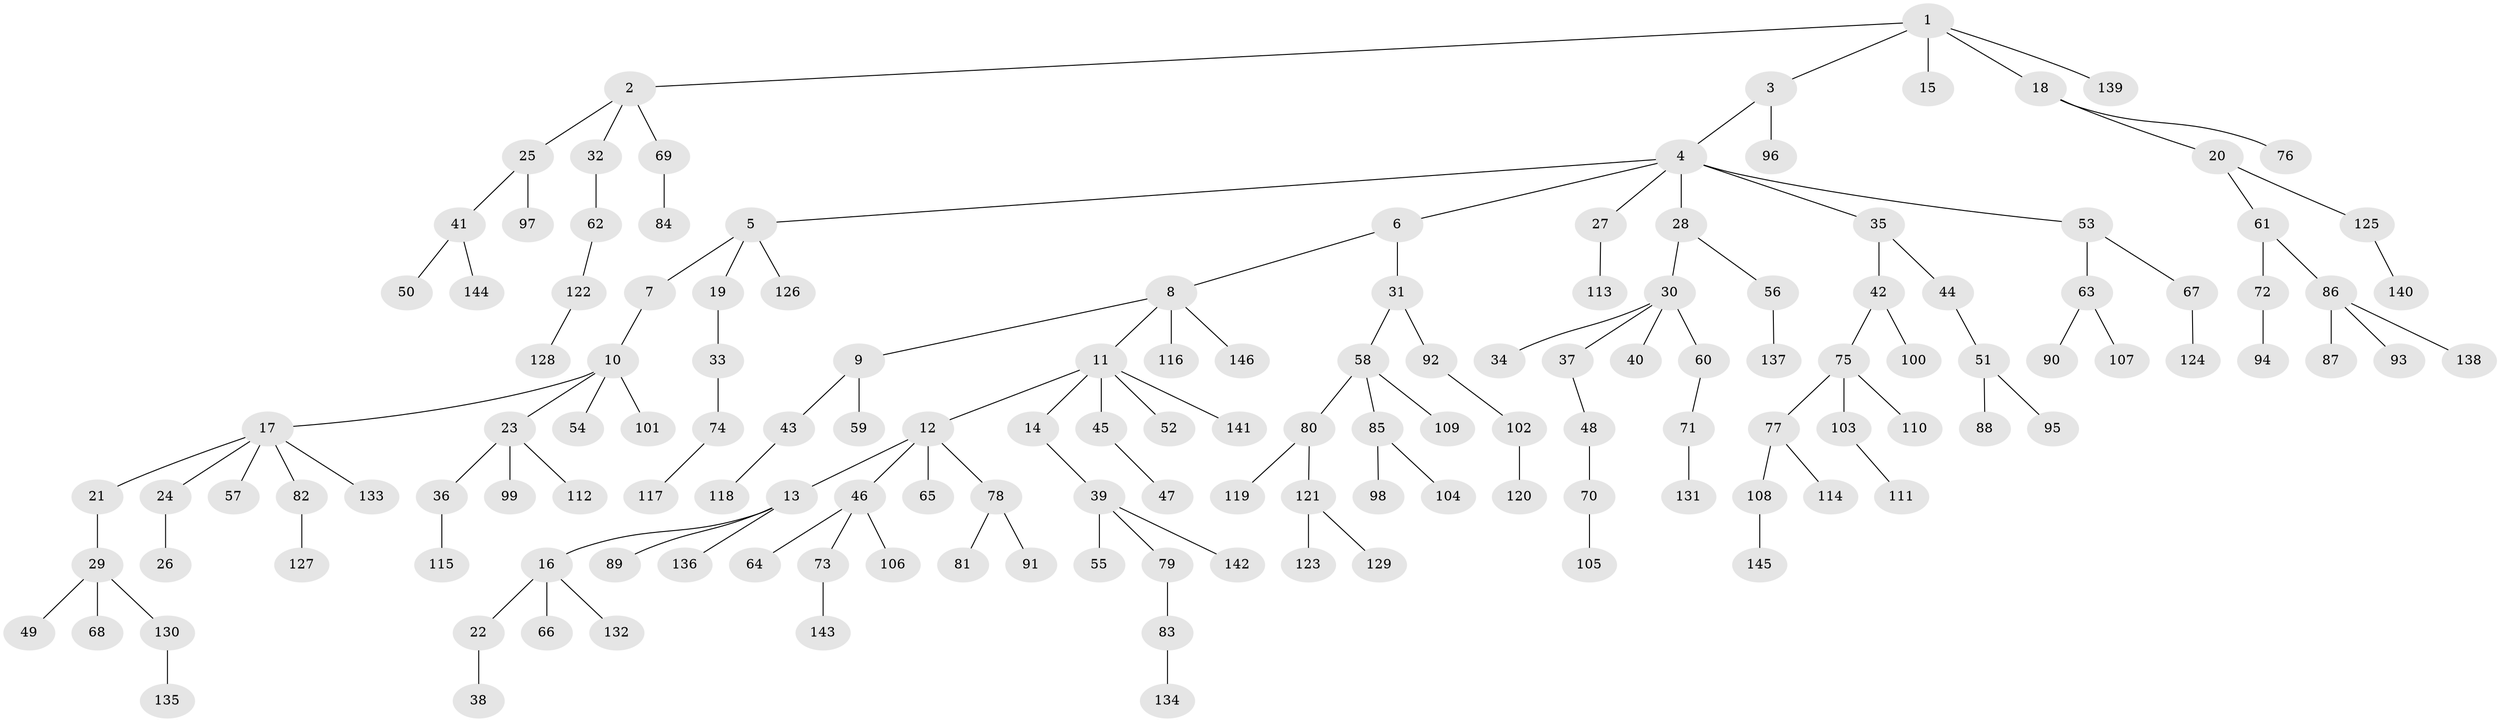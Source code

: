 // coarse degree distribution, {7: 0.009708737864077669, 3: 0.13592233009708737, 2: 0.2815533980582524, 4: 0.0970873786407767, 1: 0.4563106796116505, 5: 0.019417475728155338}
// Generated by graph-tools (version 1.1) at 2025/37/03/04/25 23:37:28]
// undirected, 146 vertices, 145 edges
graph export_dot {
  node [color=gray90,style=filled];
  1;
  2;
  3;
  4;
  5;
  6;
  7;
  8;
  9;
  10;
  11;
  12;
  13;
  14;
  15;
  16;
  17;
  18;
  19;
  20;
  21;
  22;
  23;
  24;
  25;
  26;
  27;
  28;
  29;
  30;
  31;
  32;
  33;
  34;
  35;
  36;
  37;
  38;
  39;
  40;
  41;
  42;
  43;
  44;
  45;
  46;
  47;
  48;
  49;
  50;
  51;
  52;
  53;
  54;
  55;
  56;
  57;
  58;
  59;
  60;
  61;
  62;
  63;
  64;
  65;
  66;
  67;
  68;
  69;
  70;
  71;
  72;
  73;
  74;
  75;
  76;
  77;
  78;
  79;
  80;
  81;
  82;
  83;
  84;
  85;
  86;
  87;
  88;
  89;
  90;
  91;
  92;
  93;
  94;
  95;
  96;
  97;
  98;
  99;
  100;
  101;
  102;
  103;
  104;
  105;
  106;
  107;
  108;
  109;
  110;
  111;
  112;
  113;
  114;
  115;
  116;
  117;
  118;
  119;
  120;
  121;
  122;
  123;
  124;
  125;
  126;
  127;
  128;
  129;
  130;
  131;
  132;
  133;
  134;
  135;
  136;
  137;
  138;
  139;
  140;
  141;
  142;
  143;
  144;
  145;
  146;
  1 -- 2;
  1 -- 3;
  1 -- 15;
  1 -- 18;
  1 -- 139;
  2 -- 25;
  2 -- 32;
  2 -- 69;
  3 -- 4;
  3 -- 96;
  4 -- 5;
  4 -- 6;
  4 -- 27;
  4 -- 28;
  4 -- 35;
  4 -- 53;
  5 -- 7;
  5 -- 19;
  5 -- 126;
  6 -- 8;
  6 -- 31;
  7 -- 10;
  8 -- 9;
  8 -- 11;
  8 -- 116;
  8 -- 146;
  9 -- 43;
  9 -- 59;
  10 -- 17;
  10 -- 23;
  10 -- 54;
  10 -- 101;
  11 -- 12;
  11 -- 14;
  11 -- 45;
  11 -- 52;
  11 -- 141;
  12 -- 13;
  12 -- 46;
  12 -- 65;
  12 -- 78;
  13 -- 16;
  13 -- 89;
  13 -- 136;
  14 -- 39;
  16 -- 22;
  16 -- 66;
  16 -- 132;
  17 -- 21;
  17 -- 24;
  17 -- 57;
  17 -- 82;
  17 -- 133;
  18 -- 20;
  18 -- 76;
  19 -- 33;
  20 -- 61;
  20 -- 125;
  21 -- 29;
  22 -- 38;
  23 -- 36;
  23 -- 99;
  23 -- 112;
  24 -- 26;
  25 -- 41;
  25 -- 97;
  27 -- 113;
  28 -- 30;
  28 -- 56;
  29 -- 49;
  29 -- 68;
  29 -- 130;
  30 -- 34;
  30 -- 37;
  30 -- 40;
  30 -- 60;
  31 -- 58;
  31 -- 92;
  32 -- 62;
  33 -- 74;
  35 -- 42;
  35 -- 44;
  36 -- 115;
  37 -- 48;
  39 -- 55;
  39 -- 79;
  39 -- 142;
  41 -- 50;
  41 -- 144;
  42 -- 75;
  42 -- 100;
  43 -- 118;
  44 -- 51;
  45 -- 47;
  46 -- 64;
  46 -- 73;
  46 -- 106;
  48 -- 70;
  51 -- 88;
  51 -- 95;
  53 -- 63;
  53 -- 67;
  56 -- 137;
  58 -- 80;
  58 -- 85;
  58 -- 109;
  60 -- 71;
  61 -- 72;
  61 -- 86;
  62 -- 122;
  63 -- 90;
  63 -- 107;
  67 -- 124;
  69 -- 84;
  70 -- 105;
  71 -- 131;
  72 -- 94;
  73 -- 143;
  74 -- 117;
  75 -- 77;
  75 -- 103;
  75 -- 110;
  77 -- 108;
  77 -- 114;
  78 -- 81;
  78 -- 91;
  79 -- 83;
  80 -- 119;
  80 -- 121;
  82 -- 127;
  83 -- 134;
  85 -- 98;
  85 -- 104;
  86 -- 87;
  86 -- 93;
  86 -- 138;
  92 -- 102;
  102 -- 120;
  103 -- 111;
  108 -- 145;
  121 -- 123;
  121 -- 129;
  122 -- 128;
  125 -- 140;
  130 -- 135;
}
